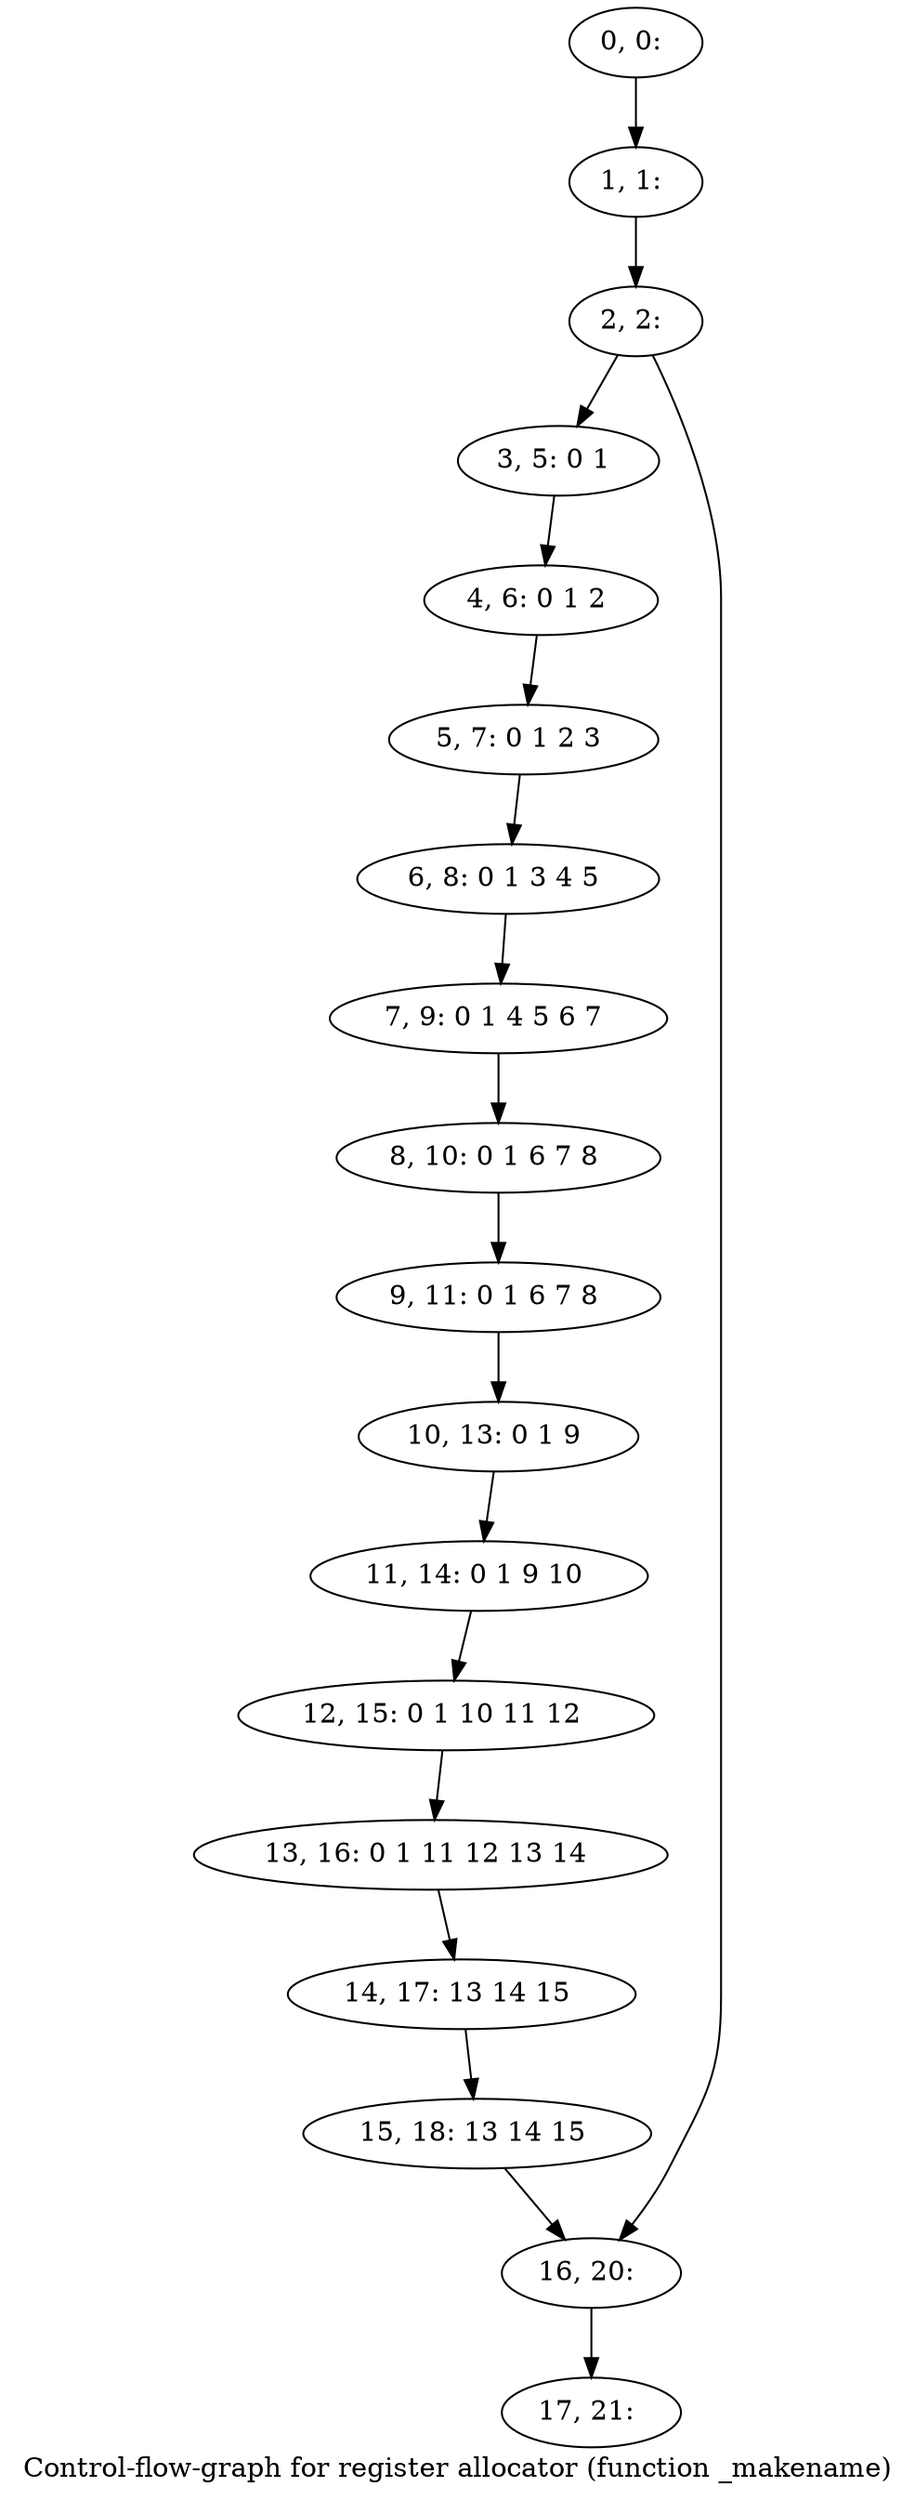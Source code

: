 digraph G {
graph [label="Control-flow-graph for register allocator (function _makename)"]
0[label="0, 0: "];
1[label="1, 1: "];
2[label="2, 2: "];
3[label="3, 5: 0 1 "];
4[label="4, 6: 0 1 2 "];
5[label="5, 7: 0 1 2 3 "];
6[label="6, 8: 0 1 3 4 5 "];
7[label="7, 9: 0 1 4 5 6 7 "];
8[label="8, 10: 0 1 6 7 8 "];
9[label="9, 11: 0 1 6 7 8 "];
10[label="10, 13: 0 1 9 "];
11[label="11, 14: 0 1 9 10 "];
12[label="12, 15: 0 1 10 11 12 "];
13[label="13, 16: 0 1 11 12 13 14 "];
14[label="14, 17: 13 14 15 "];
15[label="15, 18: 13 14 15 "];
16[label="16, 20: "];
17[label="17, 21: "];
0->1 ;
1->2 ;
2->3 ;
2->16 ;
3->4 ;
4->5 ;
5->6 ;
6->7 ;
7->8 ;
8->9 ;
9->10 ;
10->11 ;
11->12 ;
12->13 ;
13->14 ;
14->15 ;
15->16 ;
16->17 ;
}
